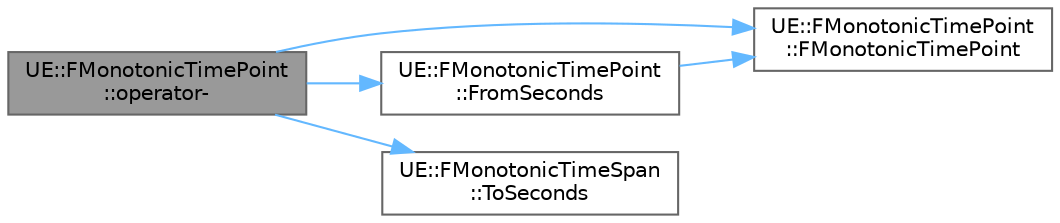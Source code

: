 digraph "UE::FMonotonicTimePoint::operator-"
{
 // INTERACTIVE_SVG=YES
 // LATEX_PDF_SIZE
  bgcolor="transparent";
  edge [fontname=Helvetica,fontsize=10,labelfontname=Helvetica,labelfontsize=10];
  node [fontname=Helvetica,fontsize=10,shape=box,height=0.2,width=0.4];
  rankdir="LR";
  Node1 [id="Node000001",label="UE::FMonotonicTimePoint\l::operator-",height=0.2,width=0.4,color="gray40", fillcolor="grey60", style="filled", fontcolor="black",tooltip=" "];
  Node1 -> Node2 [id="edge1_Node000001_Node000002",color="steelblue1",style="solid",tooltip=" "];
  Node2 [id="Node000002",label="UE::FMonotonicTimePoint\l::FMonotonicTimePoint",height=0.2,width=0.4,color="grey40", fillcolor="white", style="filled",URL="$de/da3/structUE_1_1FMonotonicTimePoint.html#aa8dd3491030b2a2796084be6f6e4f46c",tooltip=" "];
  Node1 -> Node3 [id="edge2_Node000001_Node000003",color="steelblue1",style="solid",tooltip=" "];
  Node3 [id="Node000003",label="UE::FMonotonicTimePoint\l::FromSeconds",height=0.2,width=0.4,color="grey40", fillcolor="white", style="filled",URL="$de/da3/structUE_1_1FMonotonicTimePoint.html#a5f80d008128add420e586a59e7c621d7",tooltip="Construct from seconds since the epoch."];
  Node3 -> Node2 [id="edge3_Node000003_Node000002",color="steelblue1",style="solid",tooltip=" "];
  Node1 -> Node4 [id="edge4_Node000001_Node000004",color="steelblue1",style="solid",tooltip=" "];
  Node4 [id="Node000004",label="UE::FMonotonicTimeSpan\l::ToSeconds",height=0.2,width=0.4,color="grey40", fillcolor="white", style="filled",URL="$df/d4b/structUE_1_1FMonotonicTimeSpan.html#a9cfb7e16362a78e2bbe92f3ad0ecb0bf",tooltip=" "];
}
